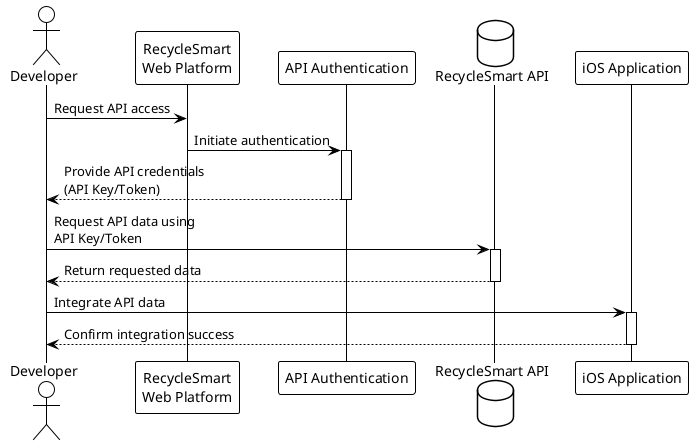 @startuml
!theme plain

actor Developer as dev
participant "RecycleSmart\nWeb Platform" as platform
participant "API Authentication" as auth
database "RecycleSmart API" as api
participant "iOS Application" as iosApp

dev -> platform : Request API access
platform -> auth : Initiate authentication
activate auth
auth --> dev : Provide API credentials\n(API Key/Token)
deactivate auth

dev -> api : Request API data using\nAPI Key/Token
activate api
api --> dev : Return requested data
deactivate api

dev -> iosApp : Integrate API data
activate iosApp
iosApp --> dev : Confirm integration success
deactivate iosApp

@enduml